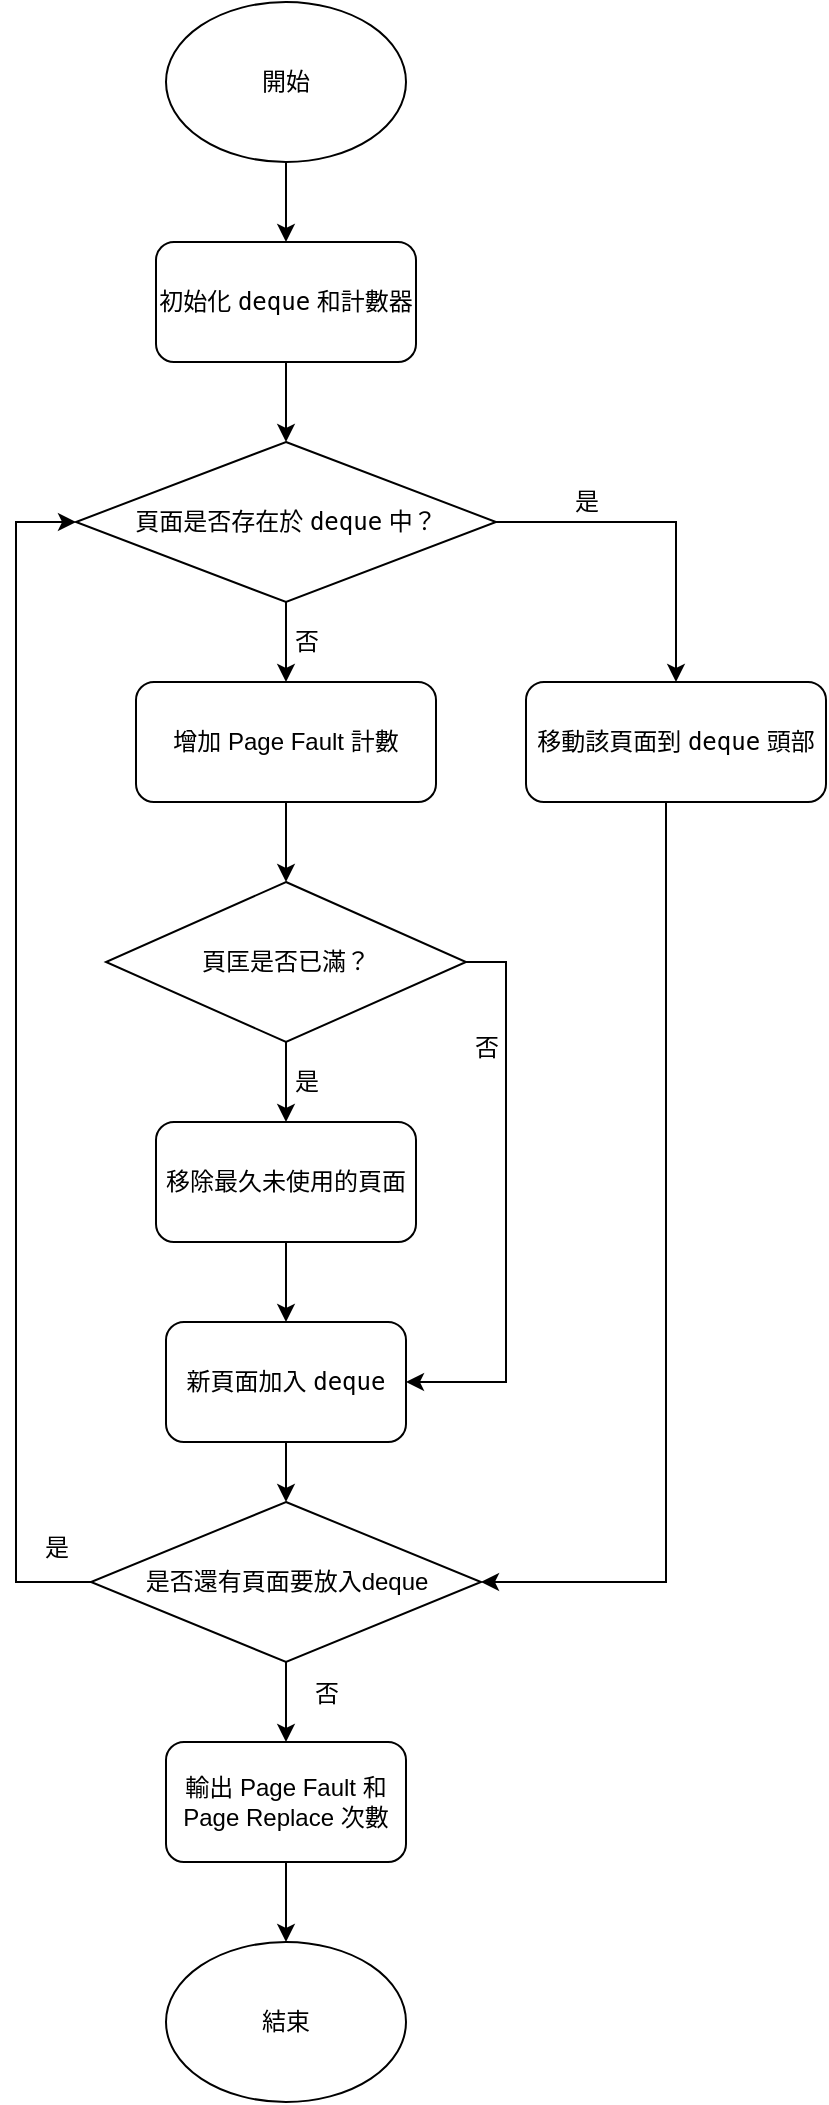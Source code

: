 <mxfile version="25.0.3">
  <diagram name="第 1 页" id="rZ7J571amCKqR3UiTrEj">
    <mxGraphModel dx="1608" dy="751" grid="1" gridSize="10" guides="1" tooltips="1" connect="1" arrows="1" fold="1" page="1" pageScale="1" pageWidth="827" pageHeight="1169" math="0" shadow="0">
      <root>
        <mxCell id="0" />
        <mxCell id="1" parent="0" />
        <mxCell id="hh8Dx5dRxp2fZejtdIRH-5" style="edgeStyle=orthogonalEdgeStyle;rounded=0;orthogonalLoop=1;jettySize=auto;html=1;" parent="1" source="hh8Dx5dRxp2fZejtdIRH-1" target="hh8Dx5dRxp2fZejtdIRH-4" edge="1">
          <mxGeometry relative="1" as="geometry" />
        </mxCell>
        <mxCell id="hh8Dx5dRxp2fZejtdIRH-1" value="&lt;p data-pm-slice=&quot;1 1 [&amp;quot;ordered_list&amp;quot;,{&amp;quot;spread&amp;quot;:false,&amp;quot;startingNumber&amp;quot;:1,&amp;quot;start&amp;quot;:365,&amp;quot;end&amp;quot;:570},&amp;quot;regular_list_item&amp;quot;,{&amp;quot;start&amp;quot;:371,&amp;quot;end&amp;quot;:390}]&quot;&gt;初始化 &lt;code&gt;deque&lt;/code&gt; 和計數器&lt;/p&gt;" style="rounded=1;whiteSpace=wrap;html=1;" parent="1" vertex="1">
          <mxGeometry x="330" y="130" width="130" height="60" as="geometry" />
        </mxCell>
        <mxCell id="hh8Dx5dRxp2fZejtdIRH-3" style="edgeStyle=orthogonalEdgeStyle;rounded=0;orthogonalLoop=1;jettySize=auto;html=1;entryX=0.5;entryY=0;entryDx=0;entryDy=0;" parent="1" source="hh8Dx5dRxp2fZejtdIRH-2" target="hh8Dx5dRxp2fZejtdIRH-1" edge="1">
          <mxGeometry relative="1" as="geometry" />
        </mxCell>
        <mxCell id="hh8Dx5dRxp2fZejtdIRH-2" value="開始" style="ellipse;whiteSpace=wrap;html=1;" parent="1" vertex="1">
          <mxGeometry x="335" y="10" width="120" height="80" as="geometry" />
        </mxCell>
        <mxCell id="hh8Dx5dRxp2fZejtdIRH-7" style="edgeStyle=orthogonalEdgeStyle;rounded=0;orthogonalLoop=1;jettySize=auto;html=1;exitX=0.5;exitY=1;exitDx=0;exitDy=0;" parent="1" source="hh8Dx5dRxp2fZejtdIRH-4" target="hh8Dx5dRxp2fZejtdIRH-6" edge="1">
          <mxGeometry relative="1" as="geometry" />
        </mxCell>
        <mxCell id="hh8Dx5dRxp2fZejtdIRH-24" style="edgeStyle=orthogonalEdgeStyle;rounded=0;orthogonalLoop=1;jettySize=auto;html=1;exitX=1;exitY=0.5;exitDx=0;exitDy=0;entryX=0.5;entryY=0;entryDx=0;entryDy=0;" parent="1" source="hh8Dx5dRxp2fZejtdIRH-4" target="hh8Dx5dRxp2fZejtdIRH-9" edge="1">
          <mxGeometry relative="1" as="geometry" />
        </mxCell>
        <mxCell id="hh8Dx5dRxp2fZejtdIRH-4" value="&lt;p data-pm-slice=&quot;1 1 [&amp;quot;ordered_list&amp;quot;,{&amp;quot;spread&amp;quot;:false,&amp;quot;startingNumber&amp;quot;:1,&amp;quot;start&amp;quot;:592,&amp;quot;end&amp;quot;:823},&amp;quot;regular_list_item&amp;quot;,{&amp;quot;start&amp;quot;:618,&amp;quot;end&amp;quot;:782},&amp;quot;list&amp;quot;,{&amp;quot;spread&amp;quot;:false,&amp;quot;start&amp;quot;:640,&amp;quot;end&amp;quot;:782},&amp;quot;regular_list_item&amp;quot;,{&amp;quot;start&amp;quot;:640,&amp;quot;end&amp;quot;:782}]&quot;&gt;頁面是否存在於 &lt;code&gt;deque&lt;/code&gt; 中？&lt;/p&gt;" style="rhombus;whiteSpace=wrap;html=1;" parent="1" vertex="1">
          <mxGeometry x="290" y="230" width="210" height="80" as="geometry" />
        </mxCell>
        <mxCell id="hh8Dx5dRxp2fZejtdIRH-13" style="edgeStyle=orthogonalEdgeStyle;rounded=0;orthogonalLoop=1;jettySize=auto;html=1;exitX=0.5;exitY=1;exitDx=0;exitDy=0;entryX=0.5;entryY=0;entryDx=0;entryDy=0;" parent="1" source="hh8Dx5dRxp2fZejtdIRH-6" target="hh8Dx5dRxp2fZejtdIRH-12" edge="1">
          <mxGeometry relative="1" as="geometry" />
        </mxCell>
        <mxCell id="hh8Dx5dRxp2fZejtdIRH-6" value="&lt;p data-pm-slice=&quot;1 1 [&amp;quot;ordered_list&amp;quot;,{&amp;quot;spread&amp;quot;:false,&amp;quot;startingNumber&amp;quot;:1,&amp;quot;start&amp;quot;:592,&amp;quot;end&amp;quot;:823},&amp;quot;regular_list_item&amp;quot;,{&amp;quot;start&amp;quot;:618,&amp;quot;end&amp;quot;:782},&amp;quot;list&amp;quot;,{&amp;quot;spread&amp;quot;:false,&amp;quot;start&amp;quot;:640,&amp;quot;end&amp;quot;:782},&amp;quot;regular_list_item&amp;quot;,{&amp;quot;start&amp;quot;:640,&amp;quot;end&amp;quot;:782},&amp;quot;list&amp;quot;,{&amp;quot;spread&amp;quot;:false,&amp;quot;start&amp;quot;:666,&amp;quot;end&amp;quot;:782},&amp;quot;regular_list_item&amp;quot;,{&amp;quot;start&amp;quot;:703,&amp;quot;end&amp;quot;:782},&amp;quot;list&amp;quot;,{&amp;quot;spread&amp;quot;:false,&amp;quot;start&amp;quot;:715,&amp;quot;end&amp;quot;:782},&amp;quot;regular_list_item&amp;quot;,{&amp;quot;start&amp;quot;:715,&amp;quot;end&amp;quot;:733}]&quot;&gt;增加 Page Fault 計數&lt;/p&gt;" style="rounded=1;whiteSpace=wrap;html=1;" parent="1" vertex="1">
          <mxGeometry x="320" y="350" width="150" height="60" as="geometry" />
        </mxCell>
        <mxCell id="hh8Dx5dRxp2fZejtdIRH-8" value="否" style="text;html=1;align=center;verticalAlign=middle;resizable=0;points=[];autosize=1;strokeColor=none;fillColor=none;" parent="1" vertex="1">
          <mxGeometry x="385" y="315" width="40" height="30" as="geometry" />
        </mxCell>
        <mxCell id="hh8Dx5dRxp2fZejtdIRH-9" value="&lt;p data-pm-slice=&quot;1 1 [&amp;quot;ordered_list&amp;quot;,{&amp;quot;spread&amp;quot;:false,&amp;quot;startingNumber&amp;quot;:1,&amp;quot;start&amp;quot;:592,&amp;quot;end&amp;quot;:823},&amp;quot;regular_list_item&amp;quot;,{&amp;quot;start&amp;quot;:618,&amp;quot;end&amp;quot;:782},&amp;quot;list&amp;quot;,{&amp;quot;spread&amp;quot;:false,&amp;quot;start&amp;quot;:640,&amp;quot;end&amp;quot;:782},&amp;quot;regular_list_item&amp;quot;,{&amp;quot;start&amp;quot;:640,&amp;quot;end&amp;quot;:782},&amp;quot;list&amp;quot;,{&amp;quot;spread&amp;quot;:false,&amp;quot;start&amp;quot;:666,&amp;quot;end&amp;quot;:782},&amp;quot;regular_list_item&amp;quot;,{&amp;quot;start&amp;quot;:666,&amp;quot;end&amp;quot;:697},&amp;quot;list&amp;quot;,{&amp;quot;spread&amp;quot;:false,&amp;quot;start&amp;quot;:678,&amp;quot;end&amp;quot;:697},&amp;quot;regular_list_item&amp;quot;,{&amp;quot;start&amp;quot;:678,&amp;quot;end&amp;quot;:697}]&quot;&gt;移動該頁面到 &lt;code&gt;deque&lt;/code&gt; 頭部&lt;/p&gt;" style="rounded=1;whiteSpace=wrap;html=1;" parent="1" vertex="1">
          <mxGeometry x="515" y="350" width="150" height="60" as="geometry" />
        </mxCell>
        <mxCell id="hh8Dx5dRxp2fZejtdIRH-11" value="是" style="text;html=1;align=center;verticalAlign=middle;resizable=0;points=[];autosize=1;strokeColor=none;fillColor=none;" parent="1" vertex="1">
          <mxGeometry x="525" y="245" width="40" height="30" as="geometry" />
        </mxCell>
        <mxCell id="hh8Dx5dRxp2fZejtdIRH-15" style="edgeStyle=orthogonalEdgeStyle;rounded=0;orthogonalLoop=1;jettySize=auto;html=1;entryX=0.5;entryY=0;entryDx=0;entryDy=0;" parent="1" source="hh8Dx5dRxp2fZejtdIRH-12" target="hh8Dx5dRxp2fZejtdIRH-14" edge="1">
          <mxGeometry relative="1" as="geometry" />
        </mxCell>
        <mxCell id="hh8Dx5dRxp2fZejtdIRH-19" style="edgeStyle=orthogonalEdgeStyle;rounded=0;orthogonalLoop=1;jettySize=auto;html=1;exitX=1;exitY=0.5;exitDx=0;exitDy=0;entryX=1;entryY=0.5;entryDx=0;entryDy=0;" parent="1" source="hh8Dx5dRxp2fZejtdIRH-12" target="hh8Dx5dRxp2fZejtdIRH-16" edge="1">
          <mxGeometry relative="1" as="geometry" />
        </mxCell>
        <mxCell id="hh8Dx5dRxp2fZejtdIRH-12" value="頁匡是否已滿？" style="rhombus;whiteSpace=wrap;html=1;" parent="1" vertex="1">
          <mxGeometry x="305" y="450" width="180" height="80" as="geometry" />
        </mxCell>
        <mxCell id="hh8Dx5dRxp2fZejtdIRH-17" style="edgeStyle=orthogonalEdgeStyle;rounded=0;orthogonalLoop=1;jettySize=auto;html=1;entryX=0.5;entryY=0;entryDx=0;entryDy=0;" parent="1" source="hh8Dx5dRxp2fZejtdIRH-14" target="hh8Dx5dRxp2fZejtdIRH-16" edge="1">
          <mxGeometry relative="1" as="geometry" />
        </mxCell>
        <mxCell id="hh8Dx5dRxp2fZejtdIRH-14" value="&lt;p data-pm-slice=&quot;1 1 [&amp;quot;ordered_list&amp;quot;,{&amp;quot;spread&amp;quot;:false,&amp;quot;startingNumber&amp;quot;:1,&amp;quot;start&amp;quot;:592,&amp;quot;end&amp;quot;:823},&amp;quot;regular_list_item&amp;quot;,{&amp;quot;start&amp;quot;:618,&amp;quot;end&amp;quot;:782},&amp;quot;list&amp;quot;,{&amp;quot;spread&amp;quot;:false,&amp;quot;start&amp;quot;:640,&amp;quot;end&amp;quot;:782},&amp;quot;regular_list_item&amp;quot;,{&amp;quot;start&amp;quot;:640,&amp;quot;end&amp;quot;:782},&amp;quot;list&amp;quot;,{&amp;quot;spread&amp;quot;:false,&amp;quot;start&amp;quot;:666,&amp;quot;end&amp;quot;:782},&amp;quot;regular_list_item&amp;quot;,{&amp;quot;start&amp;quot;:703,&amp;quot;end&amp;quot;:782},&amp;quot;list&amp;quot;,{&amp;quot;spread&amp;quot;:false,&amp;quot;start&amp;quot;:715,&amp;quot;end&amp;quot;:782},&amp;quot;regular_list_item&amp;quot;,{&amp;quot;start&amp;quot;:741,&amp;quot;end&amp;quot;:759}]&quot;&gt;移除最久未使用的頁面&lt;/p&gt;" style="rounded=1;whiteSpace=wrap;html=1;" parent="1" vertex="1">
          <mxGeometry x="330" y="570" width="130" height="60" as="geometry" />
        </mxCell>
        <mxCell id="hh8Dx5dRxp2fZejtdIRH-22" style="edgeStyle=orthogonalEdgeStyle;rounded=0;orthogonalLoop=1;jettySize=auto;html=1;entryX=0.5;entryY=0;entryDx=0;entryDy=0;" parent="1" source="QtVW1W6QdIvRy_Vnxdua-1" target="hh8Dx5dRxp2fZejtdIRH-21" edge="1">
          <mxGeometry relative="1" as="geometry" />
        </mxCell>
        <mxCell id="hh8Dx5dRxp2fZejtdIRH-16" value="&lt;p data-pm-slice=&quot;1 1 [&amp;quot;ordered_list&amp;quot;,{&amp;quot;spread&amp;quot;:false,&amp;quot;startingNumber&amp;quot;:1,&amp;quot;start&amp;quot;:592,&amp;quot;end&amp;quot;:823},&amp;quot;regular_list_item&amp;quot;,{&amp;quot;start&amp;quot;:618,&amp;quot;end&amp;quot;:782},&amp;quot;list&amp;quot;,{&amp;quot;spread&amp;quot;:false,&amp;quot;start&amp;quot;:640,&amp;quot;end&amp;quot;:782},&amp;quot;regular_list_item&amp;quot;,{&amp;quot;start&amp;quot;:640,&amp;quot;end&amp;quot;:782},&amp;quot;list&amp;quot;,{&amp;quot;spread&amp;quot;:false,&amp;quot;start&amp;quot;:666,&amp;quot;end&amp;quot;:782},&amp;quot;regular_list_item&amp;quot;,{&amp;quot;start&amp;quot;:703,&amp;quot;end&amp;quot;:782},&amp;quot;list&amp;quot;,{&amp;quot;spread&amp;quot;:false,&amp;quot;start&amp;quot;:715,&amp;quot;end&amp;quot;:782},&amp;quot;regular_list_item&amp;quot;,{&amp;quot;start&amp;quot;:767,&amp;quot;end&amp;quot;:782}]&quot;&gt;新頁面加入 &lt;code&gt;deque&lt;/code&gt;&lt;/p&gt;" style="rounded=1;whiteSpace=wrap;html=1;" parent="1" vertex="1">
          <mxGeometry x="335" y="670" width="120" height="60" as="geometry" />
        </mxCell>
        <mxCell id="hh8Dx5dRxp2fZejtdIRH-18" value="是" style="text;html=1;align=center;verticalAlign=middle;resizable=0;points=[];autosize=1;strokeColor=none;fillColor=none;" parent="1" vertex="1">
          <mxGeometry x="385" y="535" width="40" height="30" as="geometry" />
        </mxCell>
        <mxCell id="hh8Dx5dRxp2fZejtdIRH-20" value="否" style="text;html=1;align=center;verticalAlign=middle;resizable=0;points=[];autosize=1;strokeColor=none;fillColor=none;" parent="1" vertex="1">
          <mxGeometry x="475" y="518" width="40" height="30" as="geometry" />
        </mxCell>
        <mxCell id="QtVW1W6QdIvRy_Vnxdua-3" style="edgeStyle=orthogonalEdgeStyle;rounded=0;orthogonalLoop=1;jettySize=auto;html=1;exitX=0.5;exitY=1;exitDx=0;exitDy=0;entryX=0.5;entryY=0;entryDx=0;entryDy=0;" parent="1" source="hh8Dx5dRxp2fZejtdIRH-21" target="hh8Dx5dRxp2fZejtdIRH-25" edge="1">
          <mxGeometry relative="1" as="geometry" />
        </mxCell>
        <mxCell id="hh8Dx5dRxp2fZejtdIRH-21" value="&lt;p data-pm-slice=&quot;1 1 [&amp;quot;ordered_list&amp;quot;,{&amp;quot;spread&amp;quot;:false,&amp;quot;startingNumber&amp;quot;:1,&amp;quot;start&amp;quot;:592,&amp;quot;end&amp;quot;:823},&amp;quot;regular_list_item&amp;quot;,{&amp;quot;start&amp;quot;:783,&amp;quot;end&amp;quot;:817}]&quot;&gt;輸出 Page Fault 和 Page Replace 次數&lt;/p&gt;" style="rounded=1;whiteSpace=wrap;html=1;" parent="1" vertex="1">
          <mxGeometry x="335" y="880" width="120" height="60" as="geometry" />
        </mxCell>
        <mxCell id="hh8Dx5dRxp2fZejtdIRH-23" style="edgeStyle=orthogonalEdgeStyle;rounded=0;orthogonalLoop=1;jettySize=auto;html=1;entryX=1;entryY=0.5;entryDx=0;entryDy=0;" parent="1" source="hh8Dx5dRxp2fZejtdIRH-9" target="QtVW1W6QdIvRy_Vnxdua-1" edge="1">
          <mxGeometry relative="1" as="geometry">
            <Array as="points">
              <mxPoint x="585" y="800" />
            </Array>
          </mxGeometry>
        </mxCell>
        <mxCell id="hh8Dx5dRxp2fZejtdIRH-25" value="結束" style="ellipse;whiteSpace=wrap;html=1;" parent="1" vertex="1">
          <mxGeometry x="335" y="980" width="120" height="80" as="geometry" />
        </mxCell>
        <mxCell id="QtVW1W6QdIvRy_Vnxdua-2" value="" style="edgeStyle=orthogonalEdgeStyle;rounded=0;orthogonalLoop=1;jettySize=auto;html=1;entryX=0.5;entryY=0;entryDx=0;entryDy=0;" parent="1" source="hh8Dx5dRxp2fZejtdIRH-16" target="QtVW1W6QdIvRy_Vnxdua-1" edge="1">
          <mxGeometry relative="1" as="geometry">
            <mxPoint x="395" y="730" as="sourcePoint" />
            <mxPoint x="395" y="840" as="targetPoint" />
          </mxGeometry>
        </mxCell>
        <mxCell id="QtVW1W6QdIvRy_Vnxdua-4" style="edgeStyle=orthogonalEdgeStyle;rounded=0;orthogonalLoop=1;jettySize=auto;html=1;exitX=0;exitY=0.5;exitDx=0;exitDy=0;entryX=0;entryY=0.5;entryDx=0;entryDy=0;" parent="1" source="QtVW1W6QdIvRy_Vnxdua-1" target="hh8Dx5dRxp2fZejtdIRH-4" edge="1">
          <mxGeometry relative="1" as="geometry">
            <Array as="points">
              <mxPoint x="260" y="800" />
              <mxPoint x="260" y="270" />
            </Array>
          </mxGeometry>
        </mxCell>
        <mxCell id="QtVW1W6QdIvRy_Vnxdua-1" value="是否還有頁面要放入deque" style="rhombus;whiteSpace=wrap;html=1;" parent="1" vertex="1">
          <mxGeometry x="297.5" y="760" width="195" height="80" as="geometry" />
        </mxCell>
        <mxCell id="QtVW1W6QdIvRy_Vnxdua-5" value="是" style="text;html=1;align=center;verticalAlign=middle;resizable=0;points=[];autosize=1;strokeColor=none;fillColor=none;" parent="1" vertex="1">
          <mxGeometry x="260" y="768" width="40" height="30" as="geometry" />
        </mxCell>
        <mxCell id="QtVW1W6QdIvRy_Vnxdua-8" value="否" style="text;html=1;align=center;verticalAlign=middle;resizable=0;points=[];autosize=1;strokeColor=none;fillColor=none;" parent="1" vertex="1">
          <mxGeometry x="395" y="841" width="40" height="30" as="geometry" />
        </mxCell>
      </root>
    </mxGraphModel>
  </diagram>
</mxfile>
